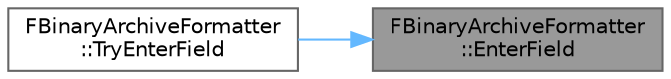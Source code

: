 digraph "FBinaryArchiveFormatter::EnterField"
{
 // INTERACTIVE_SVG=YES
 // LATEX_PDF_SIZE
  bgcolor="transparent";
  edge [fontname=Helvetica,fontsize=10,labelfontname=Helvetica,labelfontsize=10];
  node [fontname=Helvetica,fontsize=10,shape=box,height=0.2,width=0.4];
  rankdir="RL";
  Node1 [id="Node000001",label="FBinaryArchiveFormatter\l::EnterField",height=0.2,width=0.4,color="gray40", fillcolor="grey60", style="filled", fontcolor="black",tooltip=" "];
  Node1 -> Node2 [id="edge1_Node000001_Node000002",dir="back",color="steelblue1",style="solid",tooltip=" "];
  Node2 [id="Node000002",label="FBinaryArchiveFormatter\l::TryEnterField",height=0.2,width=0.4,color="grey40", fillcolor="white", style="filled",URL="$d7/dc9/classFBinaryArchiveFormatter.html#ad9a384f6d649d0ad35e95bffdca10b0c",tooltip=" "];
}
